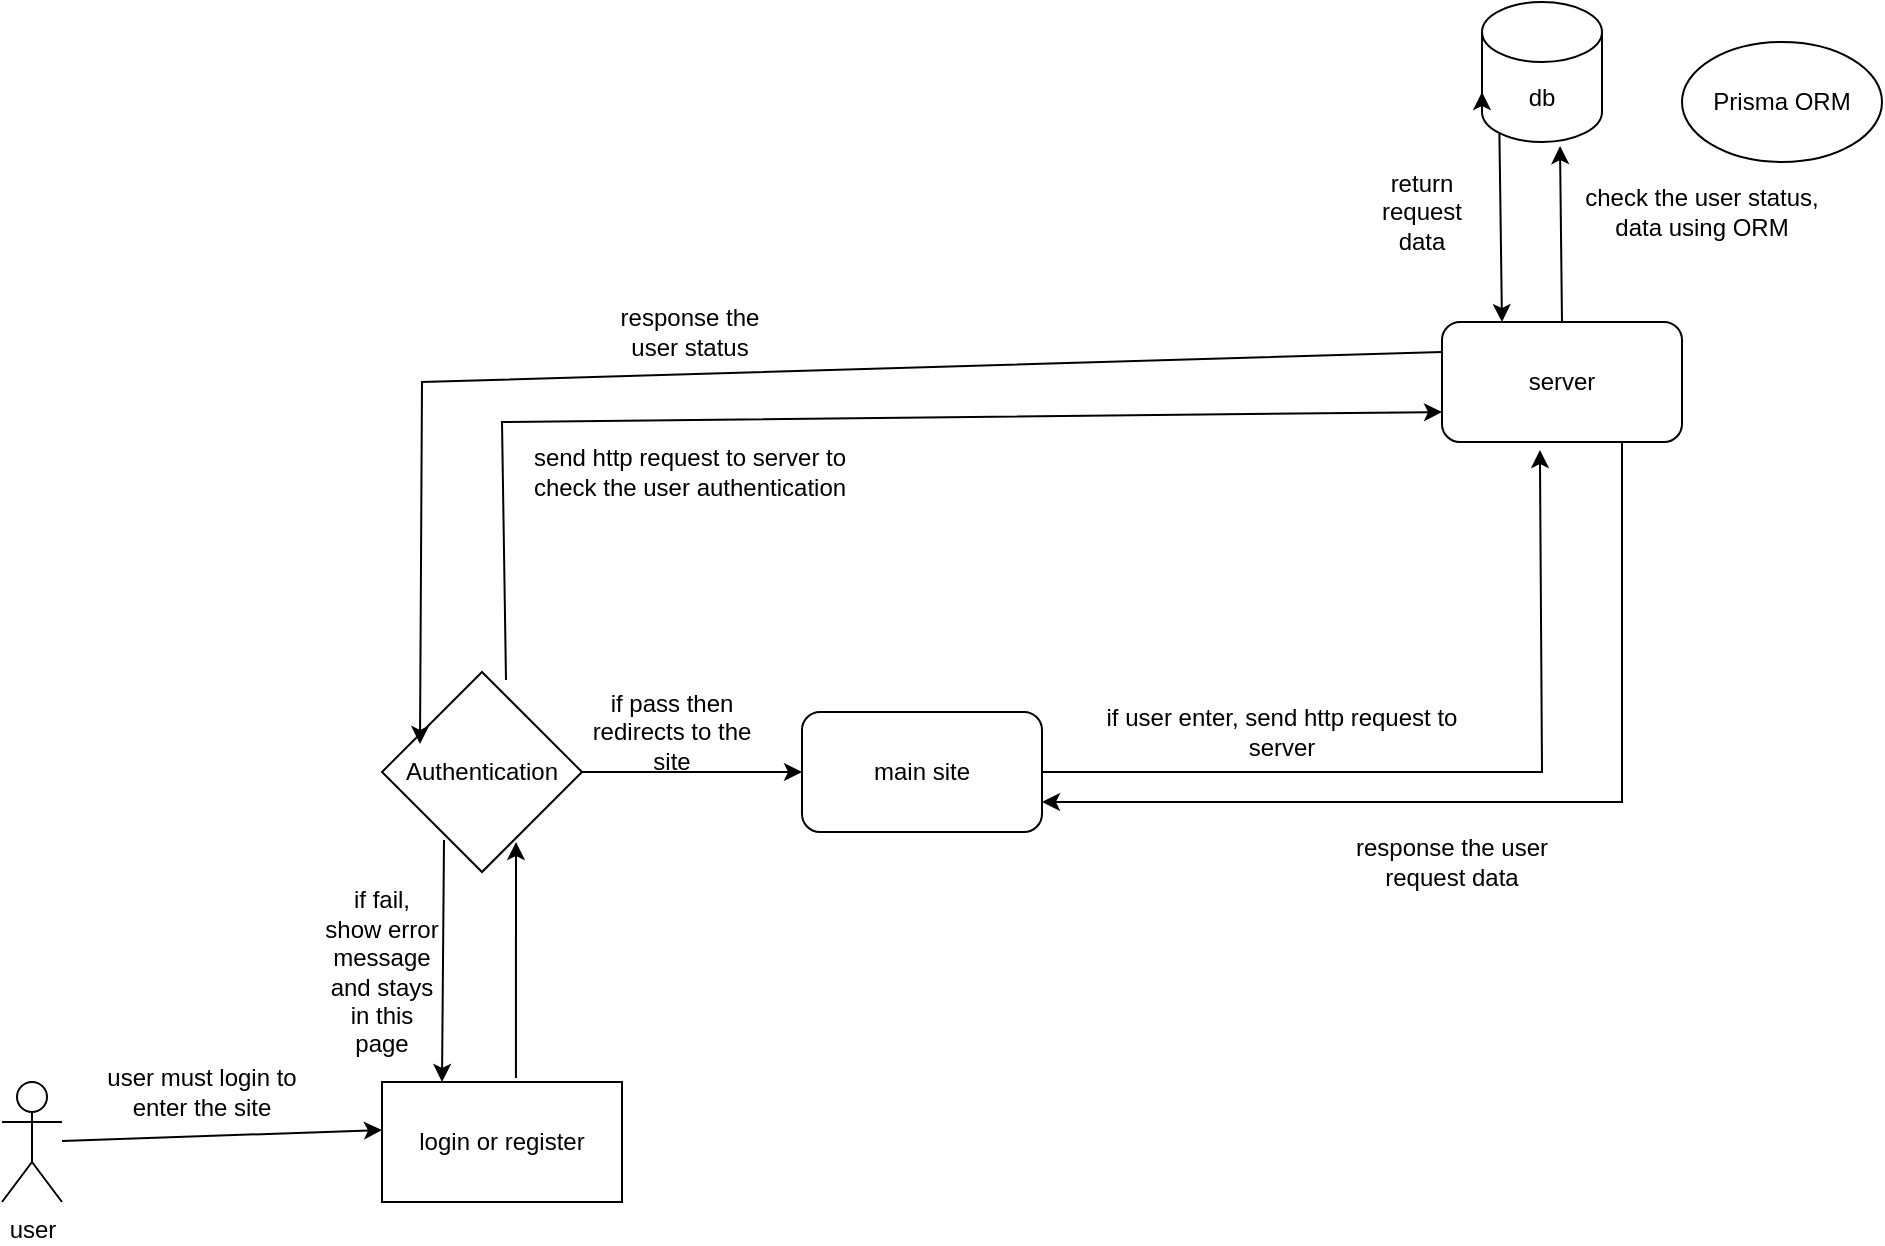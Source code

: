 <mxfile version="21.6.8" type="device">
  <diagram name="Page-1" id="oXc68Isv8VU8ReJSqJPo">
    <mxGraphModel dx="1707" dy="1741" grid="1" gridSize="10" guides="1" tooltips="1" connect="1" arrows="1" fold="1" page="1" pageScale="1" pageWidth="827" pageHeight="1169" math="0" shadow="0">
      <root>
        <mxCell id="0" />
        <mxCell id="1" parent="0" />
        <mxCell id="8O1Ak67eaX5FGzIl76---2" value="db" style="shape=cylinder3;whiteSpace=wrap;html=1;boundedLbl=1;backgroundOutline=1;size=15;" vertex="1" parent="1">
          <mxGeometry x="720" y="-170" width="60" height="70" as="geometry" />
        </mxCell>
        <mxCell id="8O1Ak67eaX5FGzIl76---3" value="user" style="shape=umlActor;verticalLabelPosition=bottom;verticalAlign=top;html=1;outlineConnect=0;" vertex="1" parent="1">
          <mxGeometry x="-20" y="370" width="30" height="60" as="geometry" />
        </mxCell>
        <mxCell id="8O1Ak67eaX5FGzIl76---7" value="main site" style="rounded=1;whiteSpace=wrap;html=1;" vertex="1" parent="1">
          <mxGeometry x="380" y="185" width="120" height="60" as="geometry" />
        </mxCell>
        <mxCell id="8O1Ak67eaX5FGzIl76---8" value="" style="endArrow=classic;html=1;rounded=0;entryX=0;entryY=0.5;entryDx=0;entryDy=0;exitX=1;exitY=0.5;exitDx=0;exitDy=0;" edge="1" parent="1" source="8O1Ak67eaX5FGzIl76---19" target="8O1Ak67eaX5FGzIl76---7">
          <mxGeometry width="50" height="50" relative="1" as="geometry">
            <mxPoint x="230" y="240" as="sourcePoint" />
            <mxPoint x="450" y="270" as="targetPoint" />
          </mxGeometry>
        </mxCell>
        <mxCell id="8O1Ak67eaX5FGzIl76---9" value="server" style="rounded=1;whiteSpace=wrap;html=1;" vertex="1" parent="1">
          <mxGeometry x="700" y="-10" width="120" height="60" as="geometry" />
        </mxCell>
        <mxCell id="8O1Ak67eaX5FGzIl76---10" value="" style="endArrow=classic;html=1;rounded=0;exitX=1;exitY=0.5;exitDx=0;exitDy=0;entryX=0.408;entryY=1.067;entryDx=0;entryDy=0;entryPerimeter=0;" edge="1" parent="1" source="8O1Ak67eaX5FGzIl76---7" target="8O1Ak67eaX5FGzIl76---9">
          <mxGeometry width="50" height="50" relative="1" as="geometry">
            <mxPoint x="400" y="320" as="sourcePoint" />
            <mxPoint x="450" y="270" as="targetPoint" />
            <Array as="points">
              <mxPoint x="750" y="215" />
            </Array>
          </mxGeometry>
        </mxCell>
        <mxCell id="8O1Ak67eaX5FGzIl76---12" style="edgeStyle=orthogonalEdgeStyle;rounded=0;orthogonalLoop=1;jettySize=auto;html=1;exitX=0;exitY=1;exitDx=0;exitDy=-15;exitPerimeter=0;entryX=0;entryY=0;entryDx=0;entryDy=45;entryPerimeter=0;" edge="1" parent="1" source="8O1Ak67eaX5FGzIl76---2" target="8O1Ak67eaX5FGzIl76---2">
          <mxGeometry relative="1" as="geometry" />
        </mxCell>
        <mxCell id="8O1Ak67eaX5FGzIl76---13" value="" style="endArrow=classic;html=1;rounded=0;exitX=0.5;exitY=0;exitDx=0;exitDy=0;entryX=0.65;entryY=1.029;entryDx=0;entryDy=0;entryPerimeter=0;" edge="1" parent="1" source="8O1Ak67eaX5FGzIl76---9" target="8O1Ak67eaX5FGzIl76---2">
          <mxGeometry width="50" height="50" relative="1" as="geometry">
            <mxPoint x="400" y="320" as="sourcePoint" />
            <mxPoint x="760" y="-90" as="targetPoint" />
          </mxGeometry>
        </mxCell>
        <mxCell id="8O1Ak67eaX5FGzIl76---18" value="user must login to enter the site&lt;br&gt;" style="text;html=1;strokeColor=none;fillColor=none;align=center;verticalAlign=middle;whiteSpace=wrap;rounded=0;" vertex="1" parent="1">
          <mxGeometry x="20" y="360" width="120" height="30" as="geometry" />
        </mxCell>
        <mxCell id="8O1Ak67eaX5FGzIl76---19" value="Authentication" style="rhombus;whiteSpace=wrap;html=1;" vertex="1" parent="1">
          <mxGeometry x="170" y="165" width="100" height="100" as="geometry" />
        </mxCell>
        <mxCell id="8O1Ak67eaX5FGzIl76---22" value="" style="endArrow=classic;html=1;rounded=0;entryX=0;entryY=0.4;entryDx=0;entryDy=0;entryPerimeter=0;" edge="1" parent="1" source="8O1Ak67eaX5FGzIl76---3" target="8O1Ak67eaX5FGzIl76---25">
          <mxGeometry width="50" height="50" relative="1" as="geometry">
            <mxPoint x="400" y="220" as="sourcePoint" />
            <mxPoint x="450" y="170" as="targetPoint" />
          </mxGeometry>
        </mxCell>
        <mxCell id="8O1Ak67eaX5FGzIl76---23" value="if pass then redirects to the site" style="text;html=1;strokeColor=none;fillColor=none;align=center;verticalAlign=middle;whiteSpace=wrap;rounded=0;" vertex="1" parent="1">
          <mxGeometry x="270" y="180" width="90" height="30" as="geometry" />
        </mxCell>
        <mxCell id="8O1Ak67eaX5FGzIl76---24" value="" style="endArrow=classic;html=1;rounded=0;entryX=0.25;entryY=0;entryDx=0;entryDy=0;exitX=0.31;exitY=0.84;exitDx=0;exitDy=0;exitPerimeter=0;" edge="1" parent="1" source="8O1Ak67eaX5FGzIl76---19" target="8O1Ak67eaX5FGzIl76---25">
          <mxGeometry width="50" height="50" relative="1" as="geometry">
            <mxPoint x="400" y="220" as="sourcePoint" />
            <mxPoint x="220" y="350" as="targetPoint" />
          </mxGeometry>
        </mxCell>
        <mxCell id="8O1Ak67eaX5FGzIl76---25" value="login or register" style="rounded=0;whiteSpace=wrap;html=1;" vertex="1" parent="1">
          <mxGeometry x="170" y="370" width="120" height="60" as="geometry" />
        </mxCell>
        <mxCell id="8O1Ak67eaX5FGzIl76---26" value="if fail, show error message and stays in this page" style="text;html=1;strokeColor=none;fillColor=none;align=center;verticalAlign=middle;whiteSpace=wrap;rounded=0;" vertex="1" parent="1">
          <mxGeometry x="140" y="300" width="60" height="30" as="geometry" />
        </mxCell>
        <mxCell id="8O1Ak67eaX5FGzIl76---30" value="" style="endArrow=classic;html=1;rounded=0;entryX=0.67;entryY=0.85;entryDx=0;entryDy=0;entryPerimeter=0;exitX=0.558;exitY=-0.033;exitDx=0;exitDy=0;exitPerimeter=0;" edge="1" parent="1" source="8O1Ak67eaX5FGzIl76---25" target="8O1Ak67eaX5FGzIl76---19">
          <mxGeometry width="50" height="50" relative="1" as="geometry">
            <mxPoint x="237" y="360" as="sourcePoint" />
            <mxPoint x="450" y="170" as="targetPoint" />
          </mxGeometry>
        </mxCell>
        <mxCell id="8O1Ak67eaX5FGzIl76---31" value="if user enter, send http request to server" style="text;html=1;strokeColor=none;fillColor=none;align=center;verticalAlign=middle;whiteSpace=wrap;rounded=0;" vertex="1" parent="1">
          <mxGeometry x="520" y="180" width="200" height="30" as="geometry" />
        </mxCell>
        <mxCell id="8O1Ak67eaX5FGzIl76---32" value="" style="endArrow=classic;html=1;rounded=0;exitX=0.62;exitY=0.04;exitDx=0;exitDy=0;exitPerimeter=0;entryX=0;entryY=0.75;entryDx=0;entryDy=0;" edge="1" parent="1" source="8O1Ak67eaX5FGzIl76---19" target="8O1Ak67eaX5FGzIl76---9">
          <mxGeometry width="50" height="50" relative="1" as="geometry">
            <mxPoint x="400" y="120" as="sourcePoint" />
            <mxPoint x="450" y="70" as="targetPoint" />
            <Array as="points">
              <mxPoint x="230" y="40" />
            </Array>
          </mxGeometry>
        </mxCell>
        <mxCell id="8O1Ak67eaX5FGzIl76---33" value="send http request to server to check the user authentication" style="text;html=1;strokeColor=none;fillColor=none;align=center;verticalAlign=middle;whiteSpace=wrap;rounded=0;" vertex="1" parent="1">
          <mxGeometry x="234" y="50" width="180" height="30" as="geometry" />
        </mxCell>
        <mxCell id="8O1Ak67eaX5FGzIl76---34" value="" style="endArrow=classic;html=1;rounded=0;exitX=0;exitY=0.25;exitDx=0;exitDy=0;entryX=0.19;entryY=0.36;entryDx=0;entryDy=0;entryPerimeter=0;" edge="1" parent="1" source="8O1Ak67eaX5FGzIl76---9" target="8O1Ak67eaX5FGzIl76---19">
          <mxGeometry width="50" height="50" relative="1" as="geometry">
            <mxPoint x="400" y="20" as="sourcePoint" />
            <mxPoint x="450" y="-30" as="targetPoint" />
            <Array as="points">
              <mxPoint x="190" y="20" />
            </Array>
          </mxGeometry>
        </mxCell>
        <mxCell id="8O1Ak67eaX5FGzIl76---35" value="response the user status" style="text;html=1;strokeColor=none;fillColor=none;align=center;verticalAlign=middle;whiteSpace=wrap;rounded=0;" vertex="1" parent="1">
          <mxGeometry x="284" y="-20" width="80" height="30" as="geometry" />
        </mxCell>
        <mxCell id="8O1Ak67eaX5FGzIl76---36" value="check the user status, data using ORM" style="text;html=1;strokeColor=none;fillColor=none;align=center;verticalAlign=middle;whiteSpace=wrap;rounded=0;" vertex="1" parent="1">
          <mxGeometry x="770" y="-80" width="120" height="30" as="geometry" />
        </mxCell>
        <mxCell id="8O1Ak67eaX5FGzIl76---37" value="" style="endArrow=classic;html=1;rounded=0;entryX=1;entryY=0.75;entryDx=0;entryDy=0;exitX=0.75;exitY=1;exitDx=0;exitDy=0;" edge="1" parent="1" source="8O1Ak67eaX5FGzIl76---9" target="8O1Ak67eaX5FGzIl76---7">
          <mxGeometry width="50" height="50" relative="1" as="geometry">
            <mxPoint x="400" y="120" as="sourcePoint" />
            <mxPoint x="450" y="70" as="targetPoint" />
            <Array as="points">
              <mxPoint x="790" y="230" />
            </Array>
          </mxGeometry>
        </mxCell>
        <mxCell id="8O1Ak67eaX5FGzIl76---38" value="response the user request data" style="text;html=1;strokeColor=none;fillColor=none;align=center;verticalAlign=middle;whiteSpace=wrap;rounded=0;" vertex="1" parent="1">
          <mxGeometry x="650" y="245" width="110" height="30" as="geometry" />
        </mxCell>
        <mxCell id="8O1Ak67eaX5FGzIl76---39" value="Prisma ORM" style="ellipse;whiteSpace=wrap;html=1;" vertex="1" parent="1">
          <mxGeometry x="820" y="-150" width="100" height="60" as="geometry" />
        </mxCell>
        <mxCell id="8O1Ak67eaX5FGzIl76---40" value="" style="endArrow=classic;html=1;rounded=0;entryX=0.25;entryY=0;entryDx=0;entryDy=0;exitX=0.145;exitY=1;exitDx=0;exitDy=-4.35;exitPerimeter=0;" edge="1" parent="1" source="8O1Ak67eaX5FGzIl76---2" target="8O1Ak67eaX5FGzIl76---9">
          <mxGeometry width="50" height="50" relative="1" as="geometry">
            <mxPoint x="540" y="120" as="sourcePoint" />
            <mxPoint x="590" y="70" as="targetPoint" />
          </mxGeometry>
        </mxCell>
        <mxCell id="8O1Ak67eaX5FGzIl76---47" value="return request data" style="text;html=1;strokeColor=none;fillColor=none;align=center;verticalAlign=middle;whiteSpace=wrap;rounded=0;" vertex="1" parent="1">
          <mxGeometry x="660" y="-90" width="60" height="50" as="geometry" />
        </mxCell>
      </root>
    </mxGraphModel>
  </diagram>
</mxfile>
